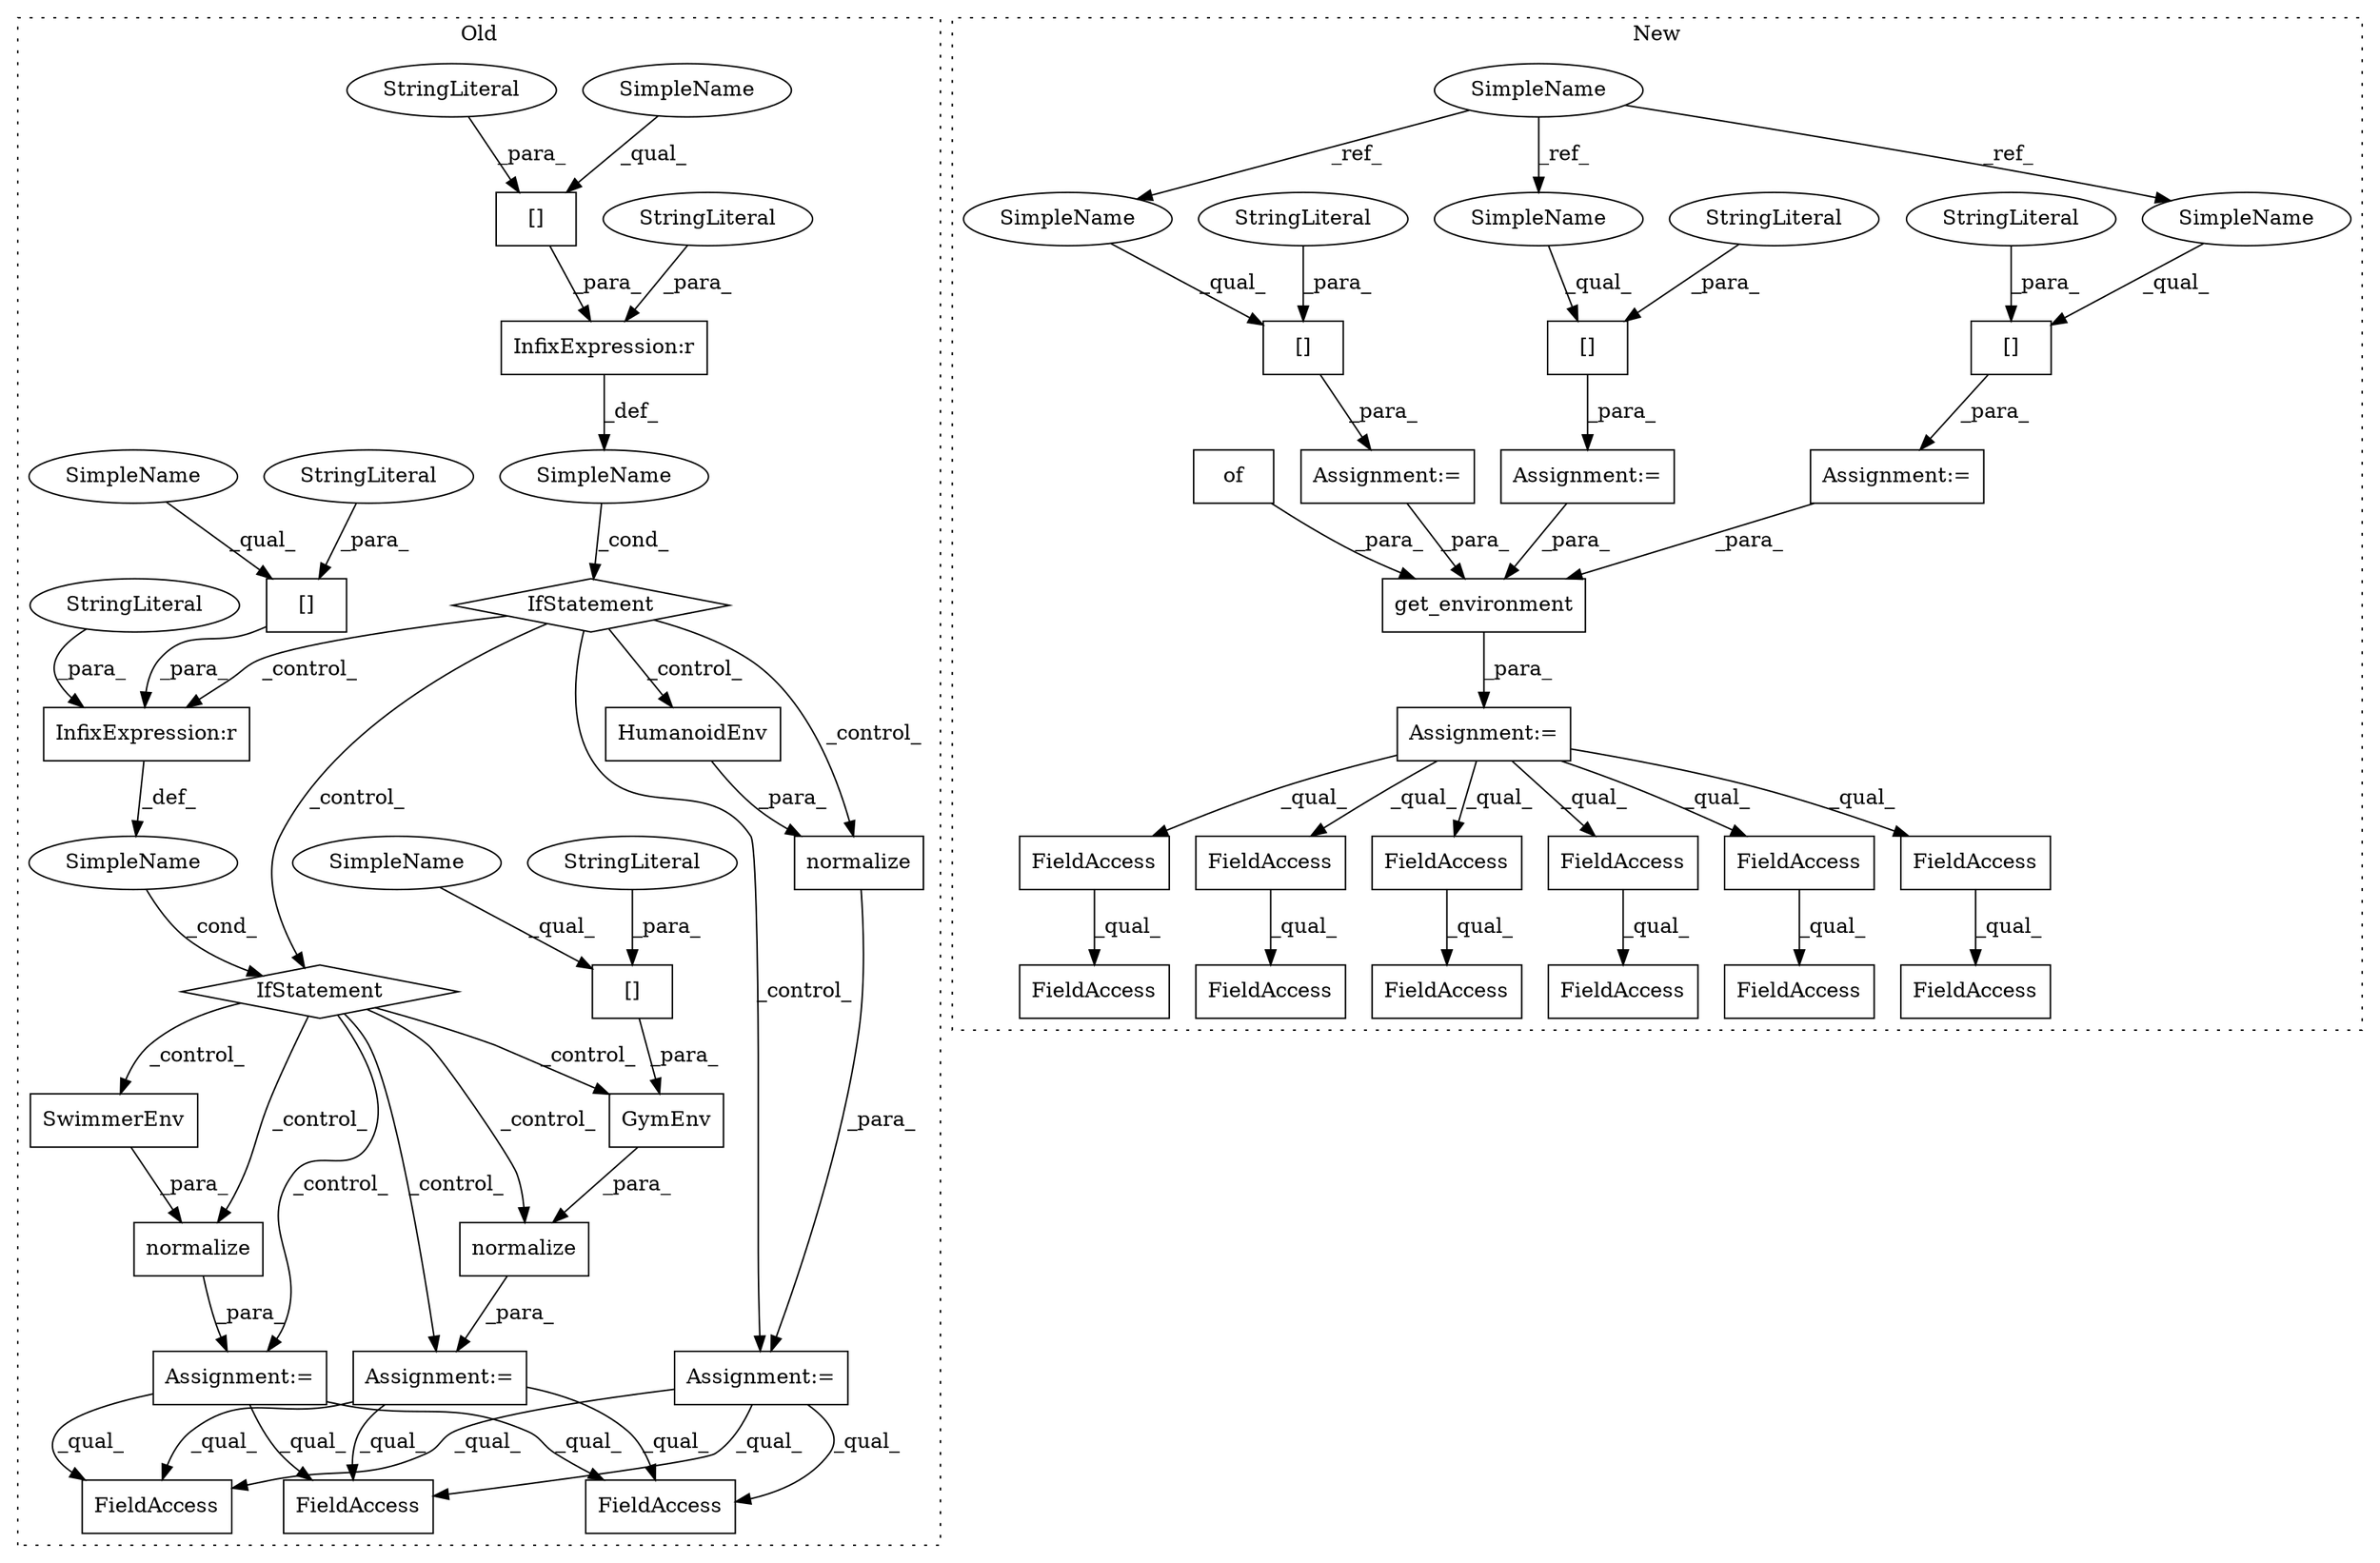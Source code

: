 digraph G {
subgraph cluster0 {
1 [label="HumanoidEnv" a="32" s="2655" l="13" shape="box"];
3 [label="SimpleName" a="42" s="" l="" shape="ellipse"];
4 [label="InfixExpression:r" a="27" s="2710" l="4" shape="box"];
5 [label="[]" a="2" s="2691,2709" l="8,1" shape="box"];
6 [label="StringLiteral" a="45" s="2699" l="10" shape="ellipse"];
7 [label="StringLiteral" a="45" s="2714" l="15" shape="ellipse"];
8 [label="GymEnv" a="32" s="2802,2828" l="7,1" shape="box"];
9 [label="[]" a="2" s="2809,2827" l="8,1" shape="box"];
10 [label="SimpleName" a="42" s="" l="" shape="ellipse"];
11 [label="normalize" a="32" s="2792,2829" l="10,1" shape="box"];
12 [label="InfixExpression:r" a="27" s="2611" l="4" shape="box"];
13 [label="[]" a="2" s="2592,2610" l="8,1" shape="box"];
15 [label="StringLiteral" a="45" s="2600" l="10" shape="ellipse"];
16 [label="StringLiteral" a="45" s="2817" l="10" shape="ellipse"];
17 [label="StringLiteral" a="45" s="2615" l="16" shape="ellipse"];
19 [label="FieldAccess" a="22" s="3254" l="8" shape="box"];
31 [label="normalize" a="32" s="2743,2765" l="10,1" shape="box"];
32 [label="IfStatement" a="25" s="2588,2631" l="4,2" shape="diamond"];
33 [label="normalize" a="32" s="2645,2668" l="10,1" shape="box"];
34 [label="IfStatement" a="25" s="2687,2729" l="4,2" shape="diamond"];
35 [label="Assignment:=" a="7" s="2742" l="1" shape="box"];
36 [label="Assignment:=" a="7" s="2644" l="1" shape="box"];
46 [label="SwimmerEnv" a="32" s="2753" l="12" shape="box"];
47 [label="Assignment:=" a="7" s="2791" l="1" shape="box"];
50 [label="FieldAccess" a="22" s="3191" l="8" shape="box"];
51 [label="FieldAccess" a="22" s="2894" l="8" shape="box"];
55 [label="SimpleName" a="42" s="2592" l="7" shape="ellipse"];
56 [label="SimpleName" a="42" s="2809" l="7" shape="ellipse"];
57 [label="SimpleName" a="42" s="2691" l="7" shape="ellipse"];
label = "Old";
style="dotted";
}
subgraph cluster1 {
2 [label="get_environment" a="32" s="2341,2386" l="16,1" shape="box"];
14 [label="FieldAccess" a="22" s="2784" l="21" shape="box"];
18 [label="FieldAccess" a="22" s="2784" l="27" shape="box"];
20 [label="FieldAccess" a="22" s="2445" l="21" shape="box"];
21 [label="FieldAccess" a="22" s="2445" l="27" shape="box"];
22 [label="FieldAccess" a="22" s="2889" l="21" shape="box"];
23 [label="FieldAccess" a="22" s="2889" l="27" shape="box"];
24 [label="FieldAccess" a="22" s="2917" l="22" shape="box"];
25 [label="FieldAccess" a="22" s="2917" l="16" shape="box"];
26 [label="FieldAccess" a="22" s="2473" l="22" shape="box"];
27 [label="FieldAccess" a="22" s="2812" l="16" shape="box"];
28 [label="FieldAccess" a="22" s="2473" l="16" shape="box"];
29 [label="FieldAccess" a="22" s="2812" l="22" shape="box"];
30 [label="of" a="32" s="2382" l="4" shape="box"];
37 [label="Assignment:=" a="7" s="2340" l="1" shape="box"];
38 [label="Assignment:=" a="7" s="2313" l="1" shape="box"];
39 [label="[]" a="2" s="2314,2330" l="8,1" shape="box"];
40 [label="SimpleName" a="42" s="1740" l="7" shape="ellipse"];
41 [label="[]" a="2" s="2286,2300" l="8,1" shape="box"];
42 [label="StringLiteral" a="45" s="2294" l="6" shape="ellipse"];
43 [label="[]" a="2" s="2187,2205" l="8,1" shape="box"];
44 [label="StringLiteral" a="45" s="2195" l="10" shape="ellipse"];
45 [label="StringLiteral" a="45" s="2322" l="8" shape="ellipse"];
48 [label="Assignment:=" a="7" s="2285" l="1" shape="box"];
49 [label="Assignment:=" a="7" s="2186" l="1" shape="box"];
52 [label="SimpleName" a="42" s="2286" l="7" shape="ellipse"];
53 [label="SimpleName" a="42" s="2314" l="7" shape="ellipse"];
54 [label="SimpleName" a="42" s="2187" l="7" shape="ellipse"];
label = "New";
style="dotted";
}
1 -> 33 [label="_para_"];
2 -> 37 [label="_para_"];
3 -> 32 [label="_cond_"];
4 -> 10 [label="_def_"];
5 -> 4 [label="_para_"];
6 -> 5 [label="_para_"];
7 -> 4 [label="_para_"];
8 -> 11 [label="_para_"];
9 -> 8 [label="_para_"];
10 -> 34 [label="_cond_"];
11 -> 47 [label="_para_"];
12 -> 3 [label="_def_"];
13 -> 12 [label="_para_"];
14 -> 18 [label="_qual_"];
15 -> 13 [label="_para_"];
16 -> 9 [label="_para_"];
17 -> 12 [label="_para_"];
20 -> 21 [label="_qual_"];
22 -> 23 [label="_qual_"];
25 -> 24 [label="_qual_"];
27 -> 29 [label="_qual_"];
28 -> 26 [label="_qual_"];
30 -> 2 [label="_para_"];
31 -> 35 [label="_para_"];
32 -> 1 [label="_control_"];
32 -> 4 [label="_control_"];
32 -> 33 [label="_control_"];
32 -> 34 [label="_control_"];
32 -> 36 [label="_control_"];
33 -> 36 [label="_para_"];
34 -> 46 [label="_control_"];
34 -> 31 [label="_control_"];
34 -> 11 [label="_control_"];
34 -> 8 [label="_control_"];
34 -> 35 [label="_control_"];
34 -> 47 [label="_control_"];
35 -> 19 [label="_qual_"];
35 -> 50 [label="_qual_"];
35 -> 51 [label="_qual_"];
36 -> 50 [label="_qual_"];
36 -> 51 [label="_qual_"];
36 -> 19 [label="_qual_"];
37 -> 14 [label="_qual_"];
37 -> 25 [label="_qual_"];
37 -> 20 [label="_qual_"];
37 -> 22 [label="_qual_"];
37 -> 27 [label="_qual_"];
37 -> 28 [label="_qual_"];
38 -> 2 [label="_para_"];
39 -> 38 [label="_para_"];
40 -> 52 [label="_ref_"];
40 -> 54 [label="_ref_"];
40 -> 53 [label="_ref_"];
41 -> 48 [label="_para_"];
42 -> 41 [label="_para_"];
43 -> 49 [label="_para_"];
44 -> 43 [label="_para_"];
45 -> 39 [label="_para_"];
46 -> 31 [label="_para_"];
47 -> 51 [label="_qual_"];
47 -> 50 [label="_qual_"];
47 -> 19 [label="_qual_"];
48 -> 2 [label="_para_"];
49 -> 2 [label="_para_"];
52 -> 41 [label="_qual_"];
53 -> 39 [label="_qual_"];
54 -> 43 [label="_qual_"];
55 -> 13 [label="_qual_"];
56 -> 9 [label="_qual_"];
57 -> 5 [label="_qual_"];
}